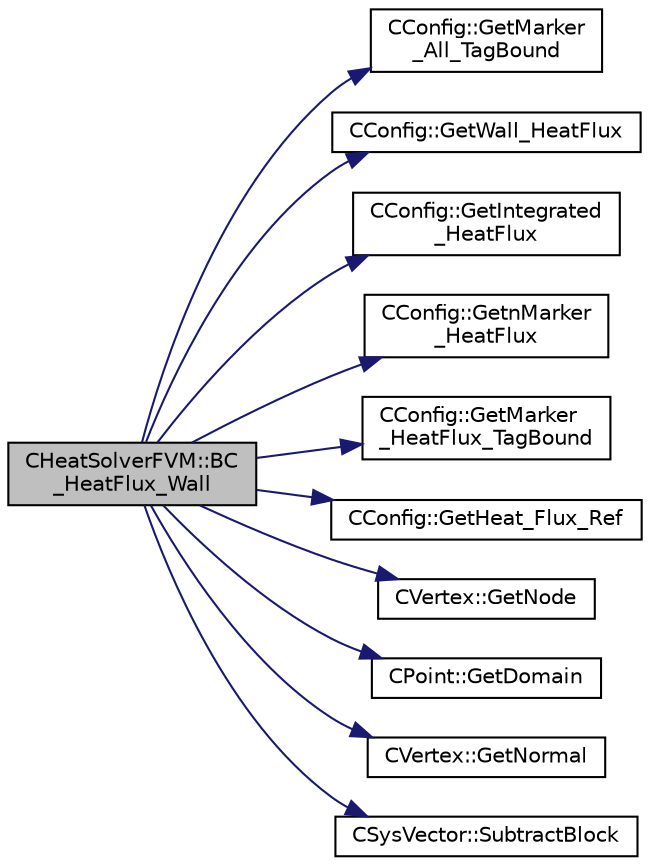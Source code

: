 digraph "CHeatSolverFVM::BC_HeatFlux_Wall"
{
  edge [fontname="Helvetica",fontsize="10",labelfontname="Helvetica",labelfontsize="10"];
  node [fontname="Helvetica",fontsize="10",shape=record];
  rankdir="LR";
  Node123 [label="CHeatSolverFVM::BC\l_HeatFlux_Wall",height=0.2,width=0.4,color="black", fillcolor="grey75", style="filled", fontcolor="black"];
  Node123 -> Node124 [color="midnightblue",fontsize="10",style="solid",fontname="Helvetica"];
  Node124 [label="CConfig::GetMarker\l_All_TagBound",height=0.2,width=0.4,color="black", fillcolor="white", style="filled",URL="$class_c_config.html#a967e969a3beb24bb6e57d7036af003be",tooltip="Get the index of the surface defined in the geometry file. "];
  Node123 -> Node125 [color="midnightblue",fontsize="10",style="solid",fontname="Helvetica"];
  Node125 [label="CConfig::GetWall_HeatFlux",height=0.2,width=0.4,color="black", fillcolor="white", style="filled",URL="$class_c_config.html#a13a89ffbaf099f490fb7080163879e55",tooltip="Get the wall heat flux on a constant heat flux boundary. "];
  Node123 -> Node126 [color="midnightblue",fontsize="10",style="solid",fontname="Helvetica"];
  Node126 [label="CConfig::GetIntegrated\l_HeatFlux",height=0.2,width=0.4,color="black", fillcolor="white", style="filled",URL="$class_c_config.html#ab39f8562d63e7a6bb311e9839c050b9b",tooltip="Check if values passed to the BC_HeatFlux-Routine are already integrated. "];
  Node123 -> Node127 [color="midnightblue",fontsize="10",style="solid",fontname="Helvetica"];
  Node127 [label="CConfig::GetnMarker\l_HeatFlux",height=0.2,width=0.4,color="black", fillcolor="white", style="filled",URL="$class_c_config.html#a32440bdf444c3187c2b45f6f6d509a86",tooltip="Get the total number of heat flux markers. "];
  Node123 -> Node128 [color="midnightblue",fontsize="10",style="solid",fontname="Helvetica"];
  Node128 [label="CConfig::GetMarker\l_HeatFlux_TagBound",height=0.2,width=0.4,color="black", fillcolor="white", style="filled",URL="$class_c_config.html#ae6abb511ad2253421790537537101753",tooltip="Get the name of the surface defined in the geometry file. "];
  Node123 -> Node129 [color="midnightblue",fontsize="10",style="solid",fontname="Helvetica"];
  Node129 [label="CConfig::GetHeat_Flux_Ref",height=0.2,width=0.4,color="black", fillcolor="white", style="filled",URL="$class_c_config.html#ab15b7c9cc25b9bbb52b08dbbf319f26e",tooltip="Get the reference value for the heat flux. "];
  Node123 -> Node130 [color="midnightblue",fontsize="10",style="solid",fontname="Helvetica"];
  Node130 [label="CVertex::GetNode",height=0.2,width=0.4,color="black", fillcolor="white", style="filled",URL="$class_c_vertex.html#a95c513bf927464157ed96b6c79779a1f",tooltip="Get the node of the vertex. "];
  Node123 -> Node131 [color="midnightblue",fontsize="10",style="solid",fontname="Helvetica"];
  Node131 [label="CPoint::GetDomain",height=0.2,width=0.4,color="black", fillcolor="white", style="filled",URL="$class_c_point.html#a1d7e22a60d4cfef356af1cba2bab3e55",tooltip="For parallel computation, its indicates if a point must be computed or not. "];
  Node123 -> Node132 [color="midnightblue",fontsize="10",style="solid",fontname="Helvetica"];
  Node132 [label="CVertex::GetNormal",height=0.2,width=0.4,color="black", fillcolor="white", style="filled",URL="$class_c_vertex.html#a0d289163c6f3384822fcb9ae86fc1c39",tooltip="Copy the the normal vector of a face. "];
  Node123 -> Node133 [color="midnightblue",fontsize="10",style="solid",fontname="Helvetica"];
  Node133 [label="CSysVector::SubtractBlock",height=0.2,width=0.4,color="black", fillcolor="white", style="filled",URL="$class_c_sys_vector.html#a732b302ca148d38b442bfe7e096a81be",tooltip="Subtract val_residual to the residual. "];
}
